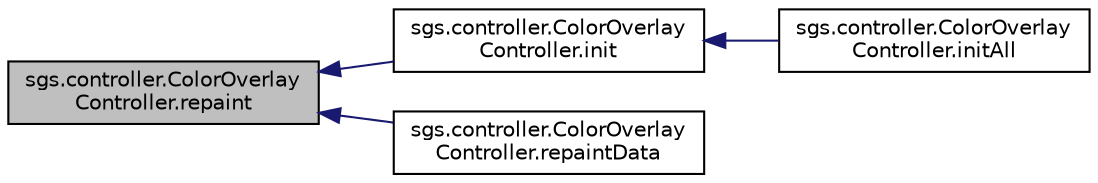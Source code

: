 digraph "sgs.controller.ColorOverlayController.repaint"
{
  edge [fontname="Helvetica",fontsize="10",labelfontname="Helvetica",labelfontsize="10"];
  node [fontname="Helvetica",fontsize="10",shape=record];
  rankdir="LR";
  Node1 [label="sgs.controller.ColorOverlay\lController.repaint",height=0.2,width=0.4,color="black", fillcolor="grey75", style="filled" fontcolor="black"];
  Node1 -> Node2 [dir="back",color="midnightblue",fontsize="10",style="solid"];
  Node2 [label="sgs.controller.ColorOverlay\lController.init",height=0.2,width=0.4,color="black", fillcolor="white", style="filled",URL="$classsgs_1_1controller_1_1_color_overlay_controller.html#a700d41da6b76cec62401e9f446b4ccf7"];
  Node2 -> Node3 [dir="back",color="midnightblue",fontsize="10",style="solid"];
  Node3 [label="sgs.controller.ColorOverlay\lController.initAll",height=0.2,width=0.4,color="black", fillcolor="white", style="filled",URL="$classsgs_1_1controller_1_1_color_overlay_controller.html#a7e3b677edb0f53e292048a07b3a005aa"];
  Node1 -> Node4 [dir="back",color="midnightblue",fontsize="10",style="solid"];
  Node4 [label="sgs.controller.ColorOverlay\lController.repaintData",height=0.2,width=0.4,color="black", fillcolor="white", style="filled",URL="$classsgs_1_1controller_1_1_color_overlay_controller.html#ae5e7769ae253e0338b8ea74dcdfe5167"];
}
